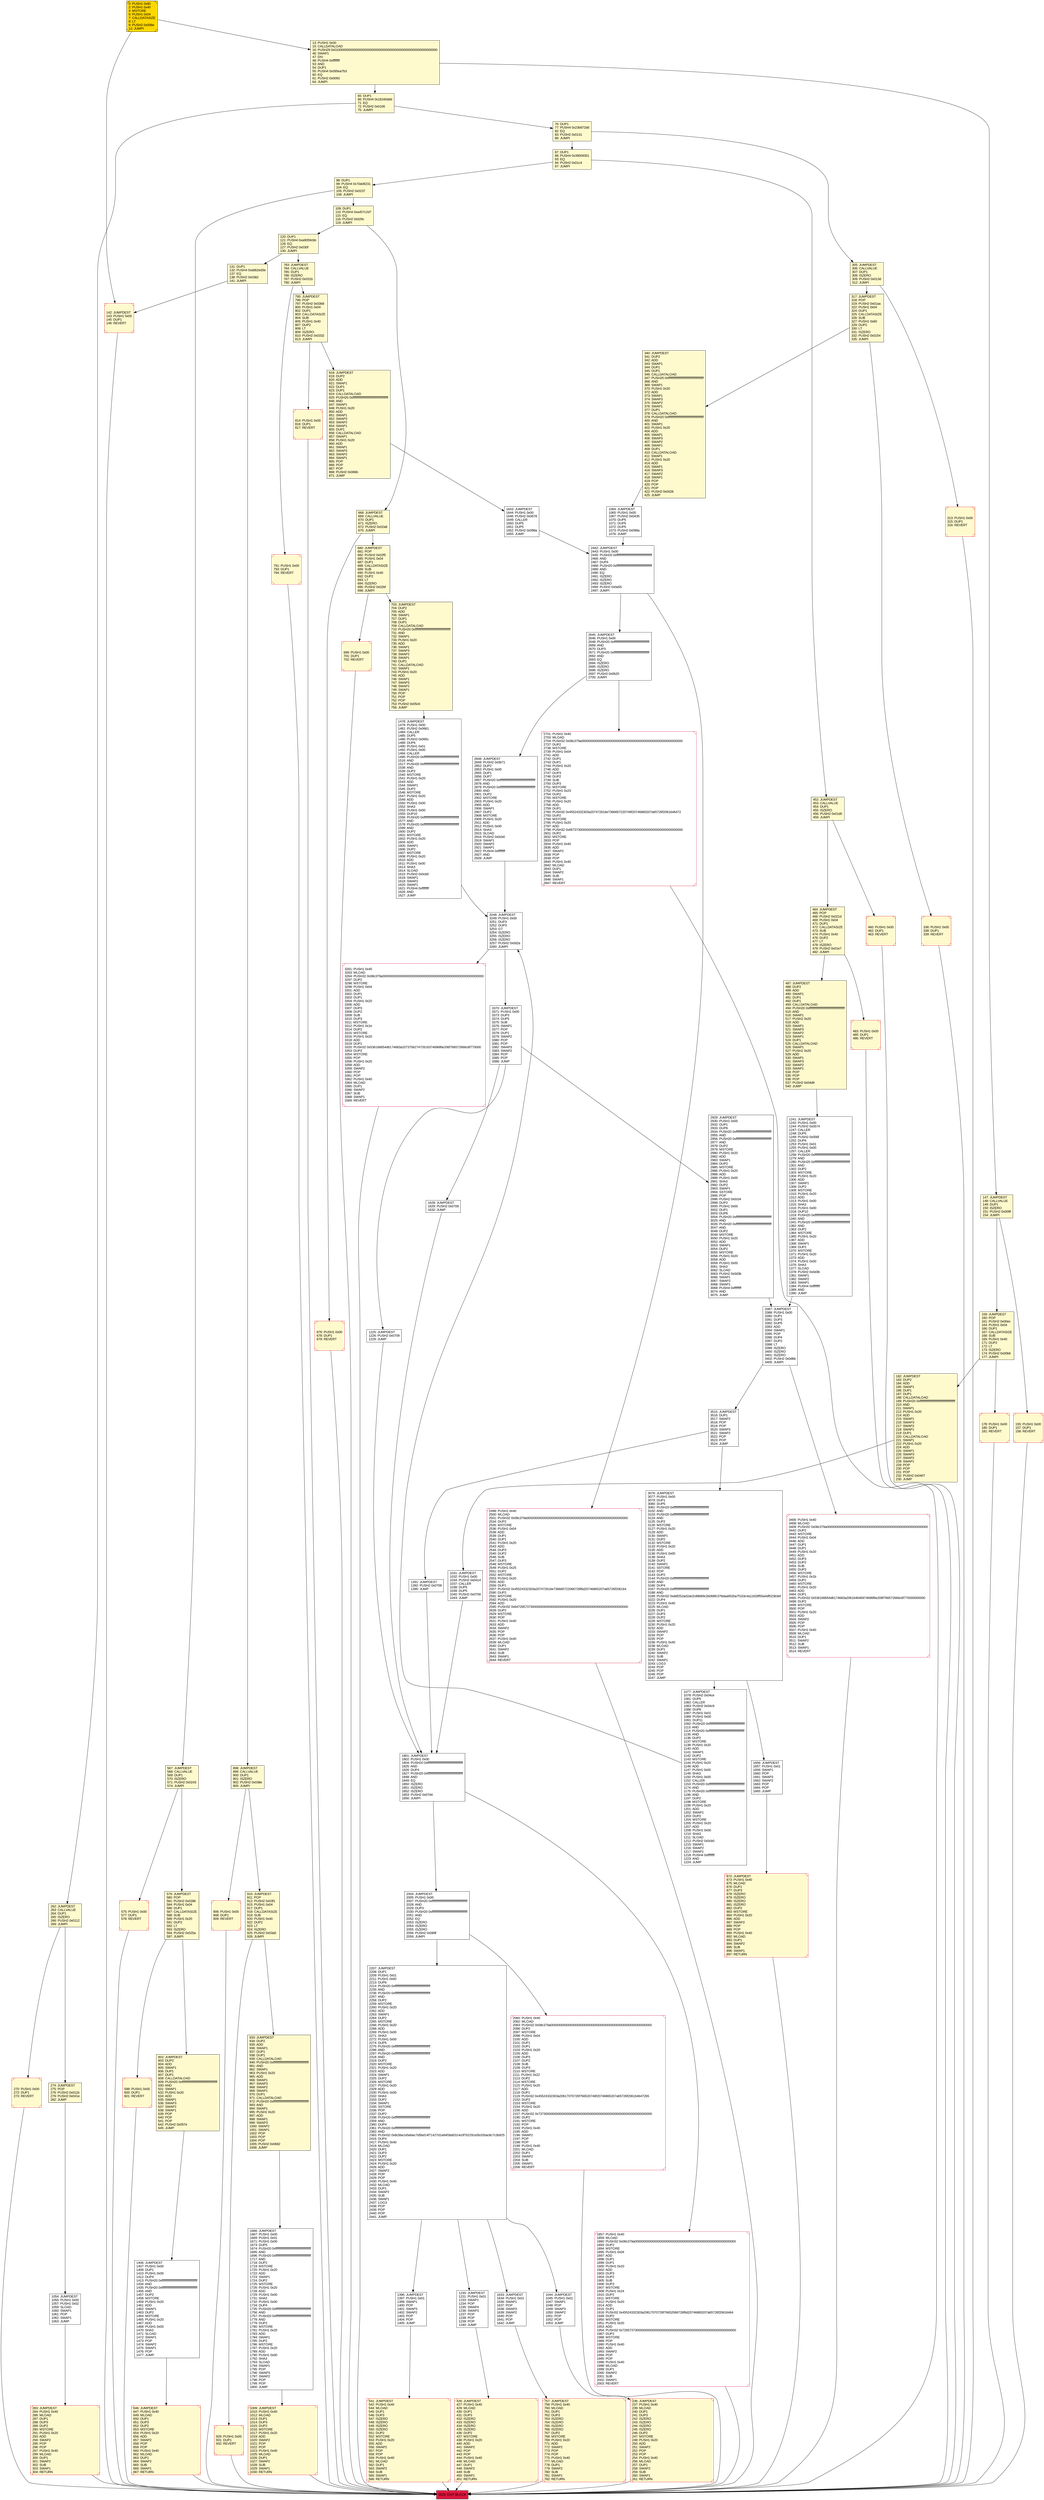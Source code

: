 digraph G {
bgcolor=transparent rankdir=UD;
node [shape=box style=filled color=black fillcolor=white fontname=arial fontcolor=black];
929 [label="929: PUSH1 0x00\l931: DUP1\l932: REVERT\l" fillcolor=lemonchiffon shape=Msquare color=crimson ];
1077 [label="1077: JUMPDEST\l1078: PUSH2 0x04ce\l1081: DUP5\l1082: CALLER\l1083: PUSH2 0x04c9\l1086: DUP6\l1087: PUSH1 0x01\l1089: PUSH1 0x00\l1091: DUP11\l1092: PUSH20 0xffffffffffffffffffffffffffffffffffffffff\l1113: AND\l1114: PUSH20 0xffffffffffffffffffffffffffffffffffffffff\l1135: AND\l1136: DUP2\l1137: MSTORE\l1138: PUSH1 0x20\l1140: ADD\l1141: SWAP1\l1142: DUP2\l1143: MSTORE\l1144: PUSH1 0x20\l1146: ADD\l1147: PUSH1 0x00\l1149: SHA3\l1150: PUSH1 0x00\l1152: CALLER\l1153: PUSH20 0xffffffffffffffffffffffffffffffffffffffff\l1174: AND\l1175: PUSH20 0xffffffffffffffffffffffffffffffffffffffff\l1196: AND\l1197: DUP2\l1198: MSTORE\l1199: PUSH1 0x20\l1201: ADD\l1202: SWAP1\l1203: DUP2\l1204: MSTORE\l1205: PUSH1 0x20\l1207: ADD\l1208: PUSH1 0x00\l1210: SHA3\l1211: SLOAD\l1212: PUSH2 0x0cb0\l1215: SWAP1\l1216: SWAP2\l1217: SWAP1\l1218: PUSH4 0xffffffff\l1223: AND\l1224: JUMP\l" ];
2848 [label="2848: JUMPDEST\l2849: PUSH2 0x0b71\l2852: DUP2\l2853: PUSH1 0x00\l2855: DUP1\l2856: DUP7\l2857: PUSH20 0xffffffffffffffffffffffffffffffffffffffff\l2878: AND\l2879: PUSH20 0xffffffffffffffffffffffffffffffffffffffff\l2900: AND\l2901: DUP2\l2902: MSTORE\l2903: PUSH1 0x20\l2905: ADD\l2906: SWAP1\l2907: DUP2\l2908: MSTORE\l2909: PUSH1 0x20\l2911: ADD\l2912: PUSH1 0x00\l2914: SHA3\l2915: SLOAD\l2916: PUSH2 0x0cb0\l2919: SWAP1\l2920: SWAP2\l2921: SWAP1\l2922: PUSH4 0xffffffff\l2927: AND\l2928: JUMP\l" ];
818 [label="818: JUMPDEST\l819: DUP2\l820: ADD\l821: SWAP1\l822: DUP1\l823: DUP1\l824: CALLDATALOAD\l825: PUSH20 0xffffffffffffffffffffffffffffffffffffffff\l846: AND\l847: SWAP1\l848: PUSH1 0x20\l850: ADD\l851: SWAP1\l852: SWAP3\l853: SWAP2\l854: SWAP1\l855: DUP1\l856: CALLDATALOAD\l857: SWAP1\l858: PUSH1 0x20\l860: ADD\l861: SWAP1\l862: SWAP3\l863: SWAP2\l864: SWAP1\l865: POP\l866: POP\l867: POP\l868: PUSH2 0x066b\l871: JUMP\l" fillcolor=lemonchiffon ];
131 [label="131: DUP1\l132: PUSH4 0xdd62ed3e\l137: EQ\l138: PUSH2 0x0382\l141: JUMPI\l" fillcolor=lemonchiffon ];
159 [label="159: JUMPDEST\l160: POP\l161: PUSH2 0x00ec\l164: PUSH1 0x04\l166: DUP1\l167: CALLDATASIZE\l168: SUB\l169: PUSH1 0x40\l171: DUP2\l172: LT\l173: ISZERO\l174: PUSH2 0x00b6\l177: JUMPI\l" fillcolor=lemonchiffon ];
676 [label="676: PUSH1 0x00\l678: DUP1\l679: REVERT\l" fillcolor=lemonchiffon shape=Msquare color=crimson ];
1666 [label="1666: JUMPDEST\l1667: PUSH1 0x00\l1669: PUSH1 0x01\l1671: PUSH1 0x00\l1673: DUP5\l1674: PUSH20 0xffffffffffffffffffffffffffffffffffffffff\l1695: AND\l1696: PUSH20 0xffffffffffffffffffffffffffffffffffffffff\l1717: AND\l1718: DUP2\l1719: MSTORE\l1720: PUSH1 0x20\l1722: ADD\l1723: SWAP1\l1724: DUP2\l1725: MSTORE\l1726: PUSH1 0x20\l1728: ADD\l1729: PUSH1 0x00\l1731: SHA3\l1732: PUSH1 0x00\l1734: DUP4\l1735: PUSH20 0xffffffffffffffffffffffffffffffffffffffff\l1756: AND\l1757: PUSH20 0xffffffffffffffffffffffffffffffffffffffff\l1778: AND\l1779: DUP2\l1780: MSTORE\l1781: PUSH1 0x20\l1783: ADD\l1784: SWAP1\l1785: DUP2\l1786: MSTORE\l1787: PUSH1 0x20\l1789: ADD\l1790: PUSH1 0x00\l1792: SHA3\l1793: SLOAD\l1794: SWAP1\l1795: POP\l1796: SWAP3\l1797: SWAP2\l1798: POP\l1799: POP\l1800: JUMP\l" ];
147 [label="147: JUMPDEST\l148: CALLVALUE\l149: DUP1\l150: ISZERO\l151: PUSH2 0x009f\l154: JUMPI\l" fillcolor=lemonchiffon ];
2701 [label="2701: PUSH1 0x40\l2703: MLOAD\l2704: PUSH32 0x08c379a000000000000000000000000000000000000000000000000000000000\l2737: DUP2\l2738: MSTORE\l2739: PUSH1 0x04\l2741: ADD\l2742: DUP1\l2743: DUP1\l2744: PUSH1 0x20\l2746: ADD\l2747: DUP3\l2748: DUP2\l2749: SUB\l2750: DUP3\l2751: MSTORE\l2752: PUSH1 0x23\l2754: DUP2\l2755: MSTORE\l2756: PUSH1 0x20\l2758: ADD\l2759: DUP1\l2760: PUSH32 0x45524332303a207472616e7366657220746f20746865207a65726f2061646472\l2793: DUP2\l2794: MSTORE\l2795: PUSH1 0x20\l2797: ADD\l2798: PUSH32 0x6573730000000000000000000000000000000000000000000000000000000000\l2831: DUP2\l2832: MSTORE\l2833: POP\l2834: PUSH1 0x40\l2836: ADD\l2837: SWAP2\l2838: POP\l2839: POP\l2840: PUSH1 0x40\l2842: MLOAD\l2843: DUP1\l2844: SWAP2\l2845: SUB\l2846: SWAP1\l2847: REVERT\l" shape=Msquare color=crimson ];
142 [label="142: JUMPDEST\l143: PUSH1 0x00\l145: DUP1\l146: REVERT\l" fillcolor=lemonchiffon shape=Msquare color=crimson ];
2645 [label="2645: JUMPDEST\l2646: PUSH1 0x00\l2648: PUSH20 0xffffffffffffffffffffffffffffffffffffffff\l2669: AND\l2670: DUP3\l2671: PUSH20 0xffffffffffffffffffffffffffffffffffffffff\l2692: AND\l2693: EQ\l2694: ISZERO\l2695: ISZERO\l2696: ISZERO\l2697: PUSH2 0x0b20\l2700: JUMPI\l" ];
703 [label="703: JUMPDEST\l704: DUP2\l705: ADD\l706: SWAP1\l707: DUP1\l708: DUP1\l709: CALLDATALOAD\l710: PUSH20 0xffffffffffffffffffffffffffffffffffffffff\l731: AND\l732: SWAP1\l733: PUSH1 0x20\l735: ADD\l736: SWAP1\l737: SWAP3\l738: SWAP2\l739: SWAP1\l740: DUP1\l741: CALLDATALOAD\l742: SWAP1\l743: PUSH1 0x20\l745: ADD\l746: SWAP1\l747: SWAP3\l748: SWAP2\l749: SWAP1\l750: POP\l751: POP\l752: POP\l753: PUSH2 0x05c6\l756: JUMP\l" fillcolor=lemonchiffon ];
1225 [label="1225: JUMPDEST\l1226: PUSH2 0x0709\l1229: JUMP\l" ];
814 [label="814: PUSH1 0x00\l816: DUP1\l817: REVERT\l" fillcolor=lemonchiffon shape=Msquare color=crimson ];
1643 [label="1643: JUMPDEST\l1644: PUSH1 0x00\l1646: PUSH2 0x0678\l1649: CALLER\l1650: DUP5\l1651: DUP5\l1652: PUSH2 0x098a\l1655: JUMP\l" ];
910 [label="910: JUMPDEST\l911: POP\l912: PUSH2 0x03f1\l915: PUSH1 0x04\l917: DUP1\l918: CALLDATASIZE\l919: SUB\l920: PUSH1 0x40\l922: DUP2\l923: LT\l924: ISZERO\l925: PUSH2 0x03a5\l928: JUMPI\l" fillcolor=lemonchiffon ];
178 [label="178: PUSH1 0x00\l180: DUP1\l181: REVERT\l" fillcolor=lemonchiffon shape=Msquare color=crimson ];
426 [label="426: JUMPDEST\l427: PUSH1 0x40\l429: MLOAD\l430: DUP1\l431: DUP3\l432: ISZERO\l433: ISZERO\l434: ISZERO\l435: ISZERO\l436: DUP2\l437: MSTORE\l438: PUSH1 0x20\l440: ADD\l441: SWAP2\l442: POP\l443: POP\l444: PUSH1 0x40\l446: MLOAD\l447: DUP1\l448: SWAP2\l449: SUB\l450: SWAP1\l451: RETURN\l" fillcolor=lemonchiffon shape=Msquare color=crimson ];
567 [label="567: JUMPDEST\l568: CALLVALUE\l569: DUP1\l570: ISZERO\l571: PUSH2 0x0243\l574: JUMPI\l" fillcolor=lemonchiffon ];
313 [label="313: PUSH1 0x00\l315: DUP1\l316: REVERT\l" fillcolor=lemonchiffon shape=Msquare color=crimson ];
13 [label="13: PUSH1 0x00\l15: CALLDATALOAD\l16: PUSH29 0x0100000000000000000000000000000000000000000000000000000000\l46: SWAP1\l47: DIV\l48: PUSH4 0xffffffff\l53: AND\l54: DUP1\l55: PUSH4 0x095ea7b3\l60: EQ\l61: PUSH2 0x0093\l64: JUMPI\l" fillcolor=lemonchiffon ];
699 [label="699: PUSH1 0x00\l701: DUP1\l702: REVERT\l" fillcolor=lemonchiffon shape=Msquare color=crimson ];
1628 [label="1628: JUMPDEST\l1629: PUSH2 0x0709\l1632: JUMP\l" ];
2060 [label="2060: PUSH1 0x40\l2062: MLOAD\l2063: PUSH32 0x08c379a000000000000000000000000000000000000000000000000000000000\l2096: DUP2\l2097: MSTORE\l2098: PUSH1 0x04\l2100: ADD\l2101: DUP1\l2102: DUP1\l2103: PUSH1 0x20\l2105: ADD\l2106: DUP3\l2107: DUP2\l2108: SUB\l2109: DUP3\l2110: MSTORE\l2111: PUSH1 0x22\l2113: DUP2\l2114: MSTORE\l2115: PUSH1 0x20\l2117: ADD\l2118: DUP1\l2119: PUSH32 0x45524332303a20617070726f766520746f20746865207a65726f206164647265\l2152: DUP2\l2153: MSTORE\l2154: PUSH1 0x20\l2156: ADD\l2157: PUSH32 0x7373000000000000000000000000000000000000000000000000000000000000\l2190: DUP2\l2191: MSTORE\l2192: POP\l2193: PUSH1 0x40\l2195: ADD\l2196: SWAP2\l2197: POP\l2198: POP\l2199: PUSH1 0x40\l2201: MLOAD\l2202: DUP1\l2203: SWAP2\l2204: SUB\l2205: SWAP1\l2206: REVERT\l" shape=Msquare color=crimson ];
120 [label="120: DUP1\l121: PUSH4 0xa9059cbb\l126: EQ\l127: PUSH2 0x030f\l130: JUMPI\l" fillcolor=lemonchiffon ];
575 [label="575: PUSH1 0x00\l577: DUP1\l578: REVERT\l" fillcolor=lemonchiffon shape=Msquare color=crimson ];
668 [label="668: JUMPDEST\l669: CALLVALUE\l670: DUP1\l671: ISZERO\l672: PUSH2 0x02a8\l675: JUMPI\l" fillcolor=lemonchiffon ];
541 [label="541: JUMPDEST\l542: PUSH1 0x40\l544: MLOAD\l545: DUP1\l546: DUP3\l547: ISZERO\l548: ISZERO\l549: ISZERO\l550: ISZERO\l551: DUP2\l552: MSTORE\l553: PUSH1 0x20\l555: ADD\l556: SWAP2\l557: POP\l558: POP\l559: PUSH1 0x40\l561: MLOAD\l562: DUP1\l563: SWAP2\l564: SUB\l565: SWAP1\l566: RETURN\l" fillcolor=lemonchiffon shape=Msquare color=crimson ];
2442 [label="2442: JUMPDEST\l2443: PUSH1 0x00\l2445: PUSH20 0xffffffffffffffffffffffffffffffffffffffff\l2466: AND\l2467: DUP4\l2468: PUSH20 0xffffffffffffffffffffffffffffffffffffffff\l2489: AND\l2490: EQ\l2491: ISZERO\l2492: ISZERO\l2493: ISZERO\l2494: PUSH2 0x0a55\l2497: JUMPI\l" ];
795 [label="795: JUMPDEST\l796: POP\l797: PUSH2 0x0368\l800: PUSH1 0x04\l802: DUP1\l803: CALLDATASIZE\l804: SUB\l805: PUSH1 0x40\l807: DUP2\l808: LT\l809: ISZERO\l810: PUSH2 0x0332\l813: JUMPI\l" fillcolor=lemonchiffon ];
283 [label="283: JUMPDEST\l284: PUSH1 0x40\l286: MLOAD\l287: DUP1\l288: DUP3\l289: DUP2\l290: MSTORE\l291: PUSH1 0x20\l293: ADD\l294: SWAP2\l295: POP\l296: POP\l297: PUSH1 0x40\l299: MLOAD\l300: DUP1\l301: SWAP2\l302: SUB\l303: SWAP1\l304: RETURN\l" fillcolor=lemonchiffon shape=Msquare color=crimson ];
1391 [label="1391: JUMPDEST\l1392: PUSH2 0x0709\l1395: JUMP\l" ];
906 [label="906: PUSH1 0x00\l908: DUP1\l909: REVERT\l" fillcolor=lemonchiffon shape=Msquare color=crimson ];
1857 [label="1857: PUSH1 0x40\l1859: MLOAD\l1860: PUSH32 0x08c379a000000000000000000000000000000000000000000000000000000000\l1893: DUP2\l1894: MSTORE\l1895: PUSH1 0x04\l1897: ADD\l1898: DUP1\l1899: DUP1\l1900: PUSH1 0x20\l1902: ADD\l1903: DUP3\l1904: DUP2\l1905: SUB\l1906: DUP3\l1907: MSTORE\l1908: PUSH1 0x24\l1910: DUP2\l1911: MSTORE\l1912: PUSH1 0x20\l1914: ADD\l1915: DUP1\l1916: PUSH32 0x45524332303a20617070726f76652066726f6d20746865207a65726f20616464\l1949: DUP2\l1950: MSTORE\l1951: PUSH1 0x20\l1953: ADD\l1954: PUSH32 0x7265737300000000000000000000000000000000000000000000000000000000\l1987: DUP2\l1988: MSTORE\l1989: POP\l1990: PUSH1 0x40\l1992: ADD\l1993: SWAP2\l1994: POP\l1995: POP\l1996: PUSH1 0x40\l1998: MLOAD\l1999: DUP1\l2000: SWAP2\l2001: SUB\l2002: SWAP1\l2003: REVERT\l" shape=Msquare color=crimson ];
270 [label="270: PUSH1 0x00\l272: DUP1\l273: REVERT\l" fillcolor=lemonchiffon shape=Msquare color=crimson ];
933 [label="933: JUMPDEST\l934: DUP2\l935: ADD\l936: SWAP1\l937: DUP1\l938: DUP1\l939: CALLDATALOAD\l940: PUSH20 0xffffffffffffffffffffffffffffffffffffffff\l961: AND\l962: SWAP1\l963: PUSH1 0x20\l965: ADD\l966: SWAP1\l967: SWAP3\l968: SWAP2\l969: SWAP1\l970: DUP1\l971: CALLDATALOAD\l972: PUSH20 0xffffffffffffffffffffffffffffffffffffffff\l993: AND\l994: SWAP1\l995: PUSH1 0x20\l997: ADD\l998: SWAP1\l999: SWAP3\l1000: SWAP2\l1001: SWAP1\l1002: POP\l1003: POP\l1004: POP\l1005: PUSH2 0x0682\l1008: JUMP\l" fillcolor=lemonchiffon ];
98 [label="98: DUP1\l99: PUSH4 0x70a08231\l104: EQ\l105: PUSH2 0x0237\l108: JUMPI\l" fillcolor=lemonchiffon ];
1031 [label="1031: JUMPDEST\l1032: PUSH1 0x00\l1034: PUSH2 0x0414\l1037: CALLER\l1038: DUP5\l1039: DUP5\l1040: PUSH2 0x0709\l1043: JUMP\l" ];
646 [label="646: JUMPDEST\l647: PUSH1 0x40\l649: MLOAD\l650: DUP1\l651: DUP3\l652: DUP2\l653: MSTORE\l654: PUSH1 0x20\l656: ADD\l657: SWAP2\l658: POP\l659: POP\l660: PUSH1 0x40\l662: MLOAD\l663: DUP1\l664: SWAP2\l665: SUB\l666: SWAP1\l667: RETURN\l" fillcolor=lemonchiffon shape=Msquare color=crimson ];
791 [label="791: PUSH1 0x00\l793: DUP1\l794: REVERT\l" fillcolor=lemonchiffon shape=Msquare color=crimson ];
262 [label="262: JUMPDEST\l263: CALLVALUE\l264: DUP1\l265: ISZERO\l266: PUSH2 0x0112\l269: JUMPI\l" fillcolor=lemonchiffon ];
2929 [label="2929: JUMPDEST\l2930: PUSH1 0x00\l2932: DUP1\l2933: DUP6\l2934: PUSH20 0xffffffffffffffffffffffffffffffffffffffff\l2955: AND\l2956: PUSH20 0xffffffffffffffffffffffffffffffffffffffff\l2977: AND\l2978: DUP2\l2979: MSTORE\l2980: PUSH1 0x20\l2982: ADD\l2983: SWAP1\l2984: DUP2\l2985: MSTORE\l2986: PUSH1 0x20\l2988: ADD\l2989: PUSH1 0x00\l2991: SHA3\l2992: DUP2\l2993: SWAP1\l2994: SSTORE\l2995: POP\l2996: PUSH2 0x0c04\l2999: DUP2\l3000: PUSH1 0x00\l3002: DUP1\l3003: DUP6\l3004: PUSH20 0xffffffffffffffffffffffffffffffffffffffff\l3025: AND\l3026: PUSH20 0xffffffffffffffffffffffffffffffffffffffff\l3047: AND\l3048: DUP2\l3049: MSTORE\l3050: PUSH1 0x20\l3052: ADD\l3053: SWAP1\l3054: DUP2\l3055: MSTORE\l3056: PUSH1 0x20\l3058: ADD\l3059: PUSH1 0x00\l3061: SHA3\l3062: SLOAD\l3063: PUSH2 0x0d3b\l3066: SWAP1\l3067: SWAP2\l3068: SWAP1\l3069: PUSH4 0xffffffff\l3074: AND\l3075: JUMP\l" ];
155 [label="155: PUSH1 0x00\l157: DUP1\l158: REVERT\l" fillcolor=lemonchiffon shape=Msquare color=crimson ];
65 [label="65: DUP1\l66: PUSH4 0x18160ddd\l71: EQ\l72: PUSH2 0x0106\l75: JUMPI\l" fillcolor=lemonchiffon ];
317 [label="317: JUMPDEST\l318: POP\l319: PUSH2 0x01aa\l322: PUSH1 0x04\l324: DUP1\l325: CALLDATASIZE\l326: SUB\l327: PUSH1 0x60\l329: DUP2\l330: LT\l331: ISZERO\l332: PUSH2 0x0154\l335: JUMPI\l" fillcolor=lemonchiffon ];
1044 [label="1044: JUMPDEST\l1045: PUSH1 0x01\l1047: SWAP1\l1048: POP\l1049: SWAP3\l1050: SWAP2\l1051: POP\l1052: POP\l1053: JUMP\l" ];
483 [label="483: PUSH1 0x00\l485: DUP1\l486: REVERT\l" fillcolor=lemonchiffon shape=Msquare color=crimson ];
1009 [label="1009: JUMPDEST\l1010: PUSH1 0x40\l1012: MLOAD\l1013: DUP1\l1014: DUP3\l1015: DUP2\l1016: MSTORE\l1017: PUSH1 0x20\l1019: ADD\l1020: SWAP2\l1021: POP\l1022: POP\l1023: PUSH1 0x40\l1025: MLOAD\l1026: DUP1\l1027: SWAP2\l1028: SUB\l1029: SWAP1\l1030: RETURN\l" fillcolor=lemonchiffon shape=Msquare color=crimson ];
3076 [label="3076: JUMPDEST\l3077: PUSH1 0x00\l3079: DUP1\l3080: DUP5\l3081: PUSH20 0xffffffffffffffffffffffffffffffffffffffff\l3102: AND\l3103: PUSH20 0xffffffffffffffffffffffffffffffffffffffff\l3124: AND\l3125: DUP2\l3126: MSTORE\l3127: PUSH1 0x20\l3129: ADD\l3130: SWAP1\l3131: DUP2\l3132: MSTORE\l3133: PUSH1 0x20\l3135: ADD\l3136: PUSH1 0x00\l3138: SHA3\l3139: DUP2\l3140: SWAP1\l3141: SSTORE\l3142: POP\l3143: DUP2\l3144: PUSH20 0xffffffffffffffffffffffffffffffffffffffff\l3165: AND\l3166: DUP4\l3167: PUSH20 0xffffffffffffffffffffffffffffffffffffffff\l3188: AND\l3189: PUSH32 0xddf252ad1be2c89b69c2b068fc378daa952ba7f163c4a11628f55a4df523b3ef\l3222: DUP4\l3223: PUSH1 0x40\l3225: MLOAD\l3226: DUP1\l3227: DUP3\l3228: DUP2\l3229: MSTORE\l3230: PUSH1 0x20\l3232: ADD\l3233: SWAP2\l3234: POP\l3235: POP\l3236: PUSH1 0x40\l3238: MLOAD\l3239: DUP1\l3240: SWAP2\l3241: SUB\l3242: SWAP1\l3243: LOG3\l3244: POP\l3245: POP\l3246: POP\l3247: JUMP\l" ];
3525 [label="3525: EXIT BLOCK\l" fillcolor=crimson ];
3261 [label="3261: PUSH1 0x40\l3263: MLOAD\l3264: PUSH32 0x08c379a000000000000000000000000000000000000000000000000000000000\l3297: DUP2\l3298: MSTORE\l3299: PUSH1 0x04\l3301: ADD\l3302: DUP1\l3303: DUP1\l3304: PUSH1 0x20\l3306: ADD\l3307: DUP3\l3308: DUP2\l3309: SUB\l3310: DUP3\l3311: MSTORE\l3312: PUSH1 0x1e\l3314: DUP2\l3315: MSTORE\l3316: PUSH1 0x20\l3318: ADD\l3319: DUP1\l3320: PUSH32 0x536166654d6174683a207375627472616374696f6e206f766572666c6f770000\l3353: DUP2\l3354: MSTORE\l3355: POP\l3356: PUSH1 0x20\l3358: ADD\l3359: SWAP2\l3360: POP\l3361: POP\l3362: PUSH1 0x40\l3364: MLOAD\l3365: DUP1\l3366: SWAP2\l3367: SUB\l3368: SWAP1\l3369: REVERT\l" shape=Msquare color=crimson ];
274 [label="274: JUMPDEST\l275: POP\l276: PUSH2 0x011b\l279: PUSH2 0x041e\l282: JUMP\l" fillcolor=lemonchiffon ];
757 [label="757: JUMPDEST\l758: PUSH1 0x40\l760: MLOAD\l761: DUP1\l762: DUP3\l763: ISZERO\l764: ISZERO\l765: ISZERO\l766: ISZERO\l767: DUP2\l768: MSTORE\l769: PUSH1 0x20\l771: ADD\l772: SWAP2\l773: POP\l774: POP\l775: PUSH1 0x40\l777: MLOAD\l778: DUP1\l779: SWAP2\l780: SUB\l781: SWAP1\l782: RETURN\l" fillcolor=lemonchiffon shape=Msquare color=crimson ];
1230 [label="1230: JUMPDEST\l1231: PUSH1 0x01\l1233: SWAP1\l1234: POP\l1235: SWAP4\l1236: SWAP3\l1237: POP\l1238: POP\l1239: POP\l1240: JUMP\l" ];
1633 [label="1633: JUMPDEST\l1634: PUSH1 0x01\l1636: SWAP1\l1637: POP\l1638: SWAP3\l1639: SWAP2\l1640: POP\l1641: POP\l1642: JUMP\l" ];
1241 [label="1241: JUMPDEST\l1242: PUSH1 0x00\l1244: PUSH2 0x0574\l1247: CALLER\l1248: DUP5\l1249: PUSH2 0x056f\l1252: DUP6\l1253: PUSH1 0x01\l1255: PUSH1 0x00\l1257: CALLER\l1258: PUSH20 0xffffffffffffffffffffffffffffffffffffffff\l1279: AND\l1280: PUSH20 0xffffffffffffffffffffffffffffffffffffffff\l1301: AND\l1302: DUP2\l1303: MSTORE\l1304: PUSH1 0x20\l1306: ADD\l1307: SWAP1\l1308: DUP2\l1309: MSTORE\l1310: PUSH1 0x20\l1312: ADD\l1313: PUSH1 0x00\l1315: SHA3\l1316: PUSH1 0x00\l1318: DUP10\l1319: PUSH20 0xffffffffffffffffffffffffffffffffffffffff\l1340: AND\l1341: PUSH20 0xffffffffffffffffffffffffffffffffffffffff\l1362: AND\l1363: DUP2\l1364: MSTORE\l1365: PUSH1 0x20\l1367: ADD\l1368: SWAP1\l1369: DUP2\l1370: MSTORE\l1371: PUSH1 0x20\l1373: ADD\l1374: PUSH1 0x00\l1376: SHA3\l1377: SLOAD\l1378: PUSH2 0x0d3b\l1381: SWAP1\l1382: SWAP2\l1383: SWAP1\l1384: PUSH4 0xffffffff\l1389: AND\l1390: JUMP\l" ];
898 [label="898: JUMPDEST\l899: CALLVALUE\l900: DUP1\l901: ISZERO\l902: PUSH2 0x038e\l905: JUMPI\l" fillcolor=lemonchiffon ];
182 [label="182: JUMPDEST\l183: DUP2\l184: ADD\l185: SWAP1\l186: DUP1\l187: DUP1\l188: CALLDATALOAD\l189: PUSH20 0xffffffffffffffffffffffffffffffffffffffff\l210: AND\l211: SWAP1\l212: PUSH1 0x20\l214: ADD\l215: SWAP1\l216: SWAP3\l217: SWAP2\l218: SWAP1\l219: DUP1\l220: CALLDATALOAD\l221: SWAP1\l222: PUSH1 0x20\l224: ADD\l225: SWAP1\l226: SWAP3\l227: SWAP2\l228: SWAP1\l229: POP\l230: POP\l231: POP\l232: PUSH2 0x0407\l235: JUMP\l" fillcolor=lemonchiffon ];
236 [label="236: JUMPDEST\l237: PUSH1 0x40\l239: MLOAD\l240: DUP1\l241: DUP3\l242: ISZERO\l243: ISZERO\l244: ISZERO\l245: ISZERO\l246: DUP2\l247: MSTORE\l248: PUSH1 0x20\l250: ADD\l251: SWAP2\l252: POP\l253: POP\l254: PUSH1 0x40\l256: MLOAD\l257: DUP1\l258: SWAP2\l259: SUB\l260: SWAP1\l261: RETURN\l" fillcolor=lemonchiffon shape=Msquare color=crimson ];
680 [label="680: JUMPDEST\l681: POP\l682: PUSH2 0x02f5\l685: PUSH1 0x04\l687: DUP1\l688: CALLDATASIZE\l689: SUB\l690: PUSH1 0x40\l692: DUP2\l693: LT\l694: ISZERO\l695: PUSH2 0x02bf\l698: JUMPI\l" fillcolor=lemonchiffon ];
1656 [label="1656: JUMPDEST\l1657: PUSH1 0x01\l1659: SWAP1\l1660: POP\l1661: SWAP3\l1662: SWAP2\l1663: POP\l1664: POP\l1665: JUMP\l" ];
872 [label="872: JUMPDEST\l873: PUSH1 0x40\l875: MLOAD\l876: DUP1\l877: DUP3\l878: ISZERO\l879: ISZERO\l880: ISZERO\l881: ISZERO\l882: DUP2\l883: MSTORE\l884: PUSH1 0x20\l886: ADD\l887: SWAP2\l888: POP\l889: POP\l890: PUSH1 0x40\l892: MLOAD\l893: DUP1\l894: SWAP2\l895: SUB\l896: SWAP1\l897: RETURN\l" fillcolor=lemonchiffon shape=Msquare color=crimson ];
1054 [label="1054: JUMPDEST\l1055: PUSH1 0x00\l1057: PUSH1 0x02\l1059: SLOAD\l1060: SWAP1\l1061: POP\l1062: SWAP1\l1063: JUMP\l" ];
3515 [label="3515: JUMPDEST\l3516: DUP1\l3517: SWAP2\l3518: POP\l3519: POP\l3520: SWAP3\l3521: SWAP2\l3522: POP\l3523: POP\l3524: JUMP\l" ];
1064 [label="1064: JUMPDEST\l1065: PUSH1 0x00\l1067: PUSH2 0x0435\l1070: DUP5\l1071: DUP5\l1072: DUP5\l1073: PUSH2 0x098a\l1076: JUMP\l" ];
87 [label="87: DUP1\l88: PUSH4 0x39509351\l93: EQ\l94: PUSH2 0x01c4\l97: JUMPI\l" fillcolor=lemonchiffon ];
1396 [label="1396: JUMPDEST\l1397: PUSH1 0x01\l1399: SWAP1\l1400: POP\l1401: SWAP3\l1402: SWAP2\l1403: POP\l1404: POP\l1405: JUMP\l" ];
783 [label="783: JUMPDEST\l784: CALLVALUE\l785: DUP1\l786: ISZERO\l787: PUSH2 0x031b\l790: JUMPI\l" fillcolor=lemonchiffon ];
1478 [label="1478: JUMPDEST\l1479: PUSH1 0x00\l1481: PUSH2 0x0661\l1484: CALLER\l1485: DUP5\l1486: PUSH2 0x065c\l1489: DUP6\l1490: PUSH1 0x01\l1492: PUSH1 0x00\l1494: CALLER\l1495: PUSH20 0xffffffffffffffffffffffffffffffffffffffff\l1516: AND\l1517: PUSH20 0xffffffffffffffffffffffffffffffffffffffff\l1538: AND\l1539: DUP2\l1540: MSTORE\l1541: PUSH1 0x20\l1543: ADD\l1544: SWAP1\l1545: DUP2\l1546: MSTORE\l1547: PUSH1 0x20\l1549: ADD\l1550: PUSH1 0x00\l1552: SHA3\l1553: PUSH1 0x00\l1555: DUP10\l1556: PUSH20 0xffffffffffffffffffffffffffffffffffffffff\l1577: AND\l1578: PUSH20 0xffffffffffffffffffffffffffffffffffffffff\l1599: AND\l1600: DUP2\l1601: MSTORE\l1602: PUSH1 0x20\l1604: ADD\l1605: SWAP1\l1606: DUP2\l1607: MSTORE\l1608: PUSH1 0x20\l1610: ADD\l1611: PUSH1 0x00\l1613: SHA3\l1614: SLOAD\l1615: PUSH2 0x0cb0\l1618: SWAP1\l1619: SWAP2\l1620: SWAP1\l1621: PUSH4 0xffffffff\l1626: AND\l1627: JUMP\l" ];
3387 [label="3387: JUMPDEST\l3388: PUSH1 0x00\l3390: DUP1\l3391: DUP3\l3392: DUP5\l3393: ADD\l3394: SWAP1\l3395: POP\l3396: DUP4\l3397: DUP2\l3398: LT\l3399: ISZERO\l3400: ISZERO\l3401: ISZERO\l3402: PUSH2 0x0dbb\l3405: JUMPI\l" ];
2004 [label="2004: JUMPDEST\l2005: PUSH1 0x00\l2007: PUSH20 0xffffffffffffffffffffffffffffffffffffffff\l2028: AND\l2029: DUP3\l2030: PUSH20 0xffffffffffffffffffffffffffffffffffffffff\l2051: AND\l2052: EQ\l2053: ISZERO\l2054: ISZERO\l2055: ISZERO\l2056: PUSH2 0x089f\l2059: JUMPI\l" ];
3406 [label="3406: PUSH1 0x40\l3408: MLOAD\l3409: PUSH32 0x08c379a000000000000000000000000000000000000000000000000000000000\l3442: DUP2\l3443: MSTORE\l3444: PUSH1 0x04\l3446: ADD\l3447: DUP1\l3448: DUP1\l3449: PUSH1 0x20\l3451: ADD\l3452: DUP3\l3453: DUP2\l3454: SUB\l3455: DUP3\l3456: MSTORE\l3457: PUSH1 0x1b\l3459: DUP2\l3460: MSTORE\l3461: PUSH1 0x20\l3463: ADD\l3464: DUP1\l3465: PUSH32 0x536166654d6174683a206164646974696f6e206f766572666c6f770000000000\l3498: DUP2\l3499: MSTORE\l3500: POP\l3501: PUSH1 0x20\l3503: ADD\l3504: SWAP2\l3505: POP\l3506: POP\l3507: PUSH1 0x40\l3509: MLOAD\l3510: DUP1\l3511: SWAP2\l3512: SUB\l3513: SWAP1\l3514: REVERT\l" shape=Msquare color=crimson ];
2207 [label="2207: JUMPDEST\l2208: DUP1\l2209: PUSH1 0x01\l2211: PUSH1 0x00\l2213: DUP6\l2214: PUSH20 0xffffffffffffffffffffffffffffffffffffffff\l2235: AND\l2236: PUSH20 0xffffffffffffffffffffffffffffffffffffffff\l2257: AND\l2258: DUP2\l2259: MSTORE\l2260: PUSH1 0x20\l2262: ADD\l2263: SWAP1\l2264: DUP2\l2265: MSTORE\l2266: PUSH1 0x20\l2268: ADD\l2269: PUSH1 0x00\l2271: SHA3\l2272: PUSH1 0x00\l2274: DUP5\l2275: PUSH20 0xffffffffffffffffffffffffffffffffffffffff\l2296: AND\l2297: PUSH20 0xffffffffffffffffffffffffffffffffffffffff\l2318: AND\l2319: DUP2\l2320: MSTORE\l2321: PUSH1 0x20\l2323: ADD\l2324: SWAP1\l2325: DUP2\l2326: MSTORE\l2327: PUSH1 0x20\l2329: ADD\l2330: PUSH1 0x00\l2332: SHA3\l2333: DUP2\l2334: SWAP1\l2335: SSTORE\l2336: POP\l2337: DUP2\l2338: PUSH20 0xffffffffffffffffffffffffffffffffffffffff\l2359: AND\l2360: DUP4\l2361: PUSH20 0xffffffffffffffffffffffffffffffffffffffff\l2382: AND\l2383: PUSH32 0x8c5be1e5ebec7d5bd14f71427d1e84f3dd0314c0f7b2291e5b200ac8c7c3b925\l2416: DUP4\l2417: PUSH1 0x40\l2419: MLOAD\l2420: DUP1\l2421: DUP3\l2422: DUP2\l2423: MSTORE\l2424: PUSH1 0x20\l2426: ADD\l2427: SWAP2\l2428: POP\l2429: POP\l2430: PUSH1 0x40\l2432: MLOAD\l2433: DUP1\l2434: SWAP2\l2435: SUB\l2436: SWAP1\l2437: LOG3\l2438: POP\l2439: POP\l2440: POP\l2441: JUMP\l" ];
76 [label="76: DUP1\l77: PUSH4 0x23b872dd\l82: EQ\l83: PUSH2 0x0131\l86: JUMPI\l" fillcolor=lemonchiffon ];
1406 [label="1406: JUMPDEST\l1407: PUSH1 0x00\l1409: DUP1\l1410: PUSH1 0x00\l1412: DUP4\l1413: PUSH20 0xffffffffffffffffffffffffffffffffffffffff\l1434: AND\l1435: PUSH20 0xffffffffffffffffffffffffffffffffffffffff\l1456: AND\l1457: DUP2\l1458: MSTORE\l1459: PUSH1 0x20\l1461: ADD\l1462: SWAP1\l1463: DUP2\l1464: MSTORE\l1465: PUSH1 0x20\l1467: ADD\l1468: PUSH1 0x00\l1470: SHA3\l1471: SLOAD\l1472: SWAP1\l1473: POP\l1474: SWAP2\l1475: SWAP1\l1476: POP\l1477: JUMP\l" ];
460 [label="460: PUSH1 0x00\l462: DUP1\l463: REVERT\l" fillcolor=lemonchiffon shape=Msquare color=crimson ];
579 [label="579: JUMPDEST\l580: POP\l581: PUSH2 0x0286\l584: PUSH1 0x04\l586: DUP1\l587: CALLDATASIZE\l588: SUB\l589: PUSH1 0x20\l591: DUP2\l592: LT\l593: ISZERO\l594: PUSH2 0x025a\l597: JUMPI\l" fillcolor=lemonchiffon ];
3248 [label="3248: JUMPDEST\l3249: PUSH1 0x00\l3251: DUP3\l3252: DUP3\l3253: GT\l3254: ISZERO\l3255: ISZERO\l3256: ISZERO\l3257: PUSH2 0x0d2a\l3260: JUMPI\l" ];
336 [label="336: PUSH1 0x00\l338: DUP1\l339: REVERT\l" fillcolor=lemonchiffon shape=Msquare color=crimson ];
305 [label="305: JUMPDEST\l306: CALLVALUE\l307: DUP1\l308: ISZERO\l309: PUSH2 0x013d\l312: JUMPI\l" fillcolor=lemonchiffon ];
0 [label="0: PUSH1 0x80\l2: PUSH1 0x40\l4: MSTORE\l5: PUSH1 0x04\l7: CALLDATASIZE\l8: LT\l9: PUSH2 0x008e\l12: JUMPI\l" fillcolor=lemonchiffon shape=Msquare fillcolor=gold ];
598 [label="598: PUSH1 0x00\l600: DUP1\l601: REVERT\l" fillcolor=lemonchiffon shape=Msquare color=crimson ];
487 [label="487: JUMPDEST\l488: DUP2\l489: ADD\l490: SWAP1\l491: DUP1\l492: DUP1\l493: CALLDATALOAD\l494: PUSH20 0xffffffffffffffffffffffffffffffffffffffff\l515: AND\l516: SWAP1\l517: PUSH1 0x20\l519: ADD\l520: SWAP1\l521: SWAP3\l522: SWAP2\l523: SWAP1\l524: DUP1\l525: CALLDATALOAD\l526: SWAP1\l527: PUSH1 0x20\l529: ADD\l530: SWAP1\l531: SWAP3\l532: SWAP2\l533: SWAP1\l534: POP\l535: POP\l536: POP\l537: PUSH2 0x04d9\l540: JUMP\l" fillcolor=lemonchiffon ];
602 [label="602: JUMPDEST\l603: DUP2\l604: ADD\l605: SWAP1\l606: DUP1\l607: DUP1\l608: CALLDATALOAD\l609: PUSH20 0xffffffffffffffffffffffffffffffffffffffff\l630: AND\l631: SWAP1\l632: PUSH1 0x20\l634: ADD\l635: SWAP1\l636: SWAP3\l637: SWAP2\l638: SWAP1\l639: POP\l640: POP\l641: POP\l642: PUSH2 0x057e\l645: JUMP\l" fillcolor=lemonchiffon ];
109 [label="109: DUP1\l110: PUSH4 0xa457c2d7\l115: EQ\l116: PUSH2 0x029c\l119: JUMPI\l" fillcolor=lemonchiffon ];
3370 [label="3370: JUMPDEST\l3371: PUSH1 0x00\l3373: DUP3\l3374: DUP5\l3375: SUB\l3376: SWAP1\l3377: POP\l3378: DUP1\l3379: SWAP2\l3380: POP\l3381: POP\l3382: SWAP3\l3383: SWAP2\l3384: POP\l3385: POP\l3386: JUMP\l" ];
464 [label="464: JUMPDEST\l465: POP\l466: PUSH2 0x021d\l469: PUSH1 0x04\l471: DUP1\l472: CALLDATASIZE\l473: SUB\l474: PUSH1 0x40\l476: DUP2\l477: LT\l478: ISZERO\l479: PUSH2 0x01e7\l482: JUMPI\l" fillcolor=lemonchiffon ];
2498 [label="2498: PUSH1 0x40\l2500: MLOAD\l2501: PUSH32 0x08c379a000000000000000000000000000000000000000000000000000000000\l2534: DUP2\l2535: MSTORE\l2536: PUSH1 0x04\l2538: ADD\l2539: DUP1\l2540: DUP1\l2541: PUSH1 0x20\l2543: ADD\l2544: DUP3\l2545: DUP2\l2546: SUB\l2547: DUP3\l2548: MSTORE\l2549: PUSH1 0x25\l2551: DUP2\l2552: MSTORE\l2553: PUSH1 0x20\l2555: ADD\l2556: DUP1\l2557: PUSH32 0x45524332303a207472616e736665722066726f6d20746865207a65726f206164\l2590: DUP2\l2591: MSTORE\l2592: PUSH1 0x20\l2594: ADD\l2595: PUSH32 0x6472657373000000000000000000000000000000000000000000000000000000\l2628: DUP2\l2629: MSTORE\l2630: POP\l2631: PUSH1 0x40\l2633: ADD\l2634: SWAP2\l2635: POP\l2636: POP\l2637: PUSH1 0x40\l2639: MLOAD\l2640: DUP1\l2641: SWAP2\l2642: SUB\l2643: SWAP1\l2644: REVERT\l" shape=Msquare color=crimson ];
1801 [label="1801: JUMPDEST\l1802: PUSH1 0x00\l1804: PUSH20 0xffffffffffffffffffffffffffffffffffffffff\l1825: AND\l1826: DUP4\l1827: PUSH20 0xffffffffffffffffffffffffffffffffffffffff\l1848: AND\l1849: EQ\l1850: ISZERO\l1851: ISZERO\l1852: ISZERO\l1853: PUSH2 0x07d4\l1856: JUMPI\l" ];
452 [label="452: JUMPDEST\l453: CALLVALUE\l454: DUP1\l455: ISZERO\l456: PUSH2 0x01d0\l459: JUMPI\l" fillcolor=lemonchiffon ];
340 [label="340: JUMPDEST\l341: DUP2\l342: ADD\l343: SWAP1\l344: DUP1\l345: DUP1\l346: CALLDATALOAD\l347: PUSH20 0xffffffffffffffffffffffffffffffffffffffff\l368: AND\l369: SWAP1\l370: PUSH1 0x20\l372: ADD\l373: SWAP1\l374: SWAP3\l375: SWAP2\l376: SWAP1\l377: DUP1\l378: CALLDATALOAD\l379: PUSH20 0xffffffffffffffffffffffffffffffffffffffff\l400: AND\l401: SWAP1\l402: PUSH1 0x20\l404: ADD\l405: SWAP1\l406: SWAP3\l407: SWAP2\l408: SWAP1\l409: DUP1\l410: CALLDATALOAD\l411: SWAP1\l412: PUSH1 0x20\l414: ADD\l415: SWAP1\l416: SWAP3\l417: SWAP2\l418: SWAP1\l419: POP\l420: POP\l421: POP\l422: PUSH2 0x0428\l425: JUMP\l" fillcolor=lemonchiffon ];
3261 -> 3525;
452 -> 464;
1633 -> 757;
567 -> 575;
65 -> 262;
2645 -> 2848;
3248 -> 3370;
757 -> 3525;
818 -> 1643;
159 -> 178;
3076 -> 1656;
452 -> 460;
602 -> 1406;
13 -> 147;
3515 -> 3076;
236 -> 3525;
76 -> 305;
262 -> 270;
1801 -> 2004;
120 -> 131;
274 -> 1054;
87 -> 452;
13 -> 65;
933 -> 1666;
2207 -> 1633;
795 -> 814;
1643 -> 2442;
2207 -> 1230;
598 -> 3525;
3387 -> 3515;
336 -> 3525;
2207 -> 1396;
464 -> 483;
317 -> 340;
783 -> 795;
1666 -> 1009;
814 -> 3525;
159 -> 182;
305 -> 317;
131 -> 898;
142 -> 3525;
317 -> 336;
426 -> 3525;
65 -> 76;
783 -> 791;
2207 -> 1044;
109 -> 668;
575 -> 3525;
2442 -> 2498;
313 -> 3525;
680 -> 703;
2929 -> 3387;
1230 -> 426;
898 -> 906;
703 -> 1478;
270 -> 3525;
305 -> 313;
283 -> 3525;
1857 -> 3525;
0 -> 13;
87 -> 98;
1044 -> 236;
1225 -> 1801;
668 -> 680;
1077 -> 3248;
791 -> 3525;
3370 -> 1225;
1064 -> 2442;
2004 -> 2060;
0 -> 142;
262 -> 274;
1054 -> 283;
3515 -> 1391;
3387 -> 3406;
2645 -> 2701;
2004 -> 2207;
464 -> 487;
483 -> 3525;
579 -> 598;
1009 -> 3525;
1656 -> 872;
131 -> 142;
579 -> 602;
147 -> 159;
910 -> 929;
872 -> 3525;
1478 -> 3248;
795 -> 818;
910 -> 933;
3406 -> 3525;
668 -> 676;
340 -> 1064;
460 -> 3525;
2442 -> 2645;
98 -> 567;
1241 -> 3387;
147 -> 155;
487 -> 1241;
76 -> 87;
3248 -> 3261;
2498 -> 3525;
676 -> 3525;
898 -> 910;
3370 -> 2929;
3076 -> 1077;
929 -> 3525;
98 -> 109;
1031 -> 1801;
680 -> 699;
2701 -> 3525;
1801 -> 1857;
178 -> 3525;
1391 -> 1801;
2060 -> 3525;
699 -> 3525;
1406 -> 646;
3370 -> 1628;
109 -> 120;
541 -> 3525;
1628 -> 1801;
567 -> 579;
906 -> 3525;
646 -> 3525;
2848 -> 3248;
182 -> 1031;
1396 -> 541;
120 -> 783;
155 -> 3525;
}